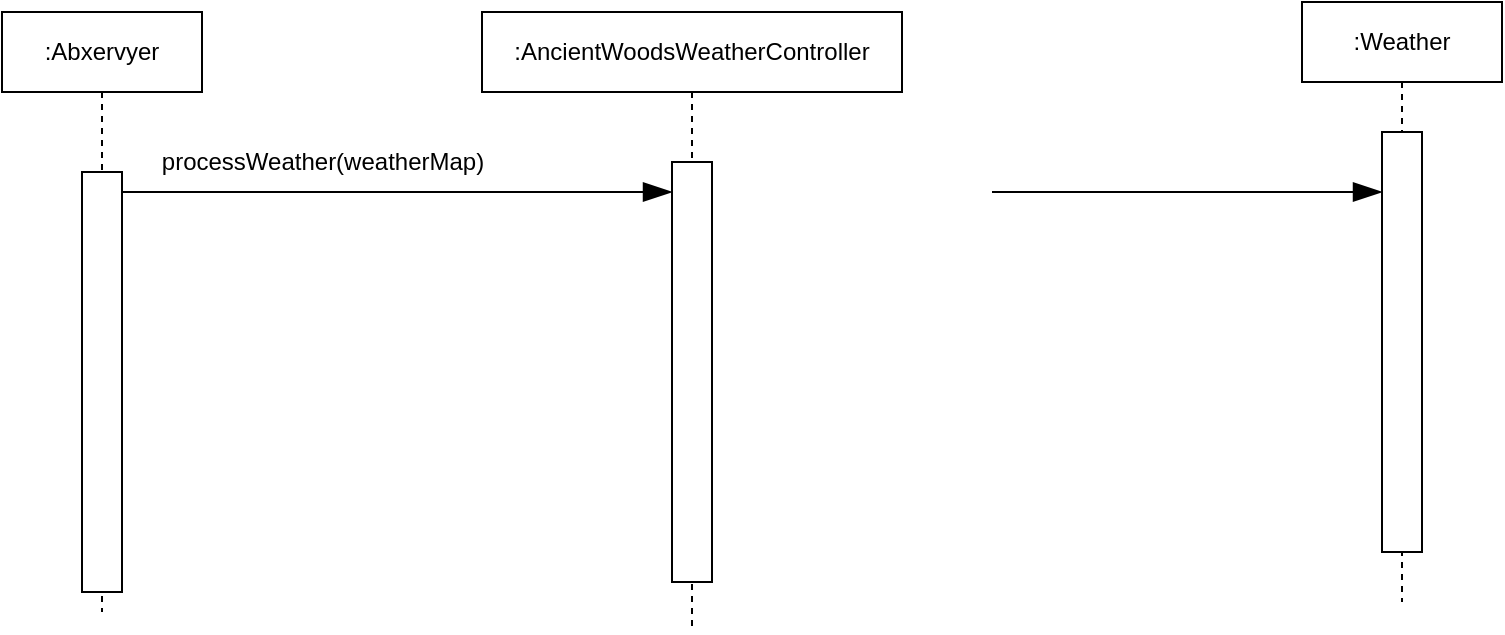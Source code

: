 <mxfile version="22.0.4" type="device">
  <diagram name="Page-1" id="pdIArzNAaK0YGo7IiWCU">
    <mxGraphModel dx="1050" dy="581" grid="1" gridSize="10" guides="1" tooltips="1" connect="1" arrows="1" fold="1" page="1" pageScale="1" pageWidth="850" pageHeight="1100" math="0" shadow="0">
      <root>
        <mxCell id="0" />
        <mxCell id="1" parent="0" />
        <mxCell id="HouYv5_amKxwgHcmpArk-2" value=":Abxervyer" style="shape=umlLifeline;perimeter=lifelinePerimeter;whiteSpace=wrap;html=1;container=1;dropTarget=0;collapsible=0;recursiveResize=0;outlineConnect=0;portConstraint=eastwest;newEdgeStyle={&quot;curved&quot;:0,&quot;rounded&quot;:0};" vertex="1" parent="1">
          <mxGeometry x="90" y="60" width="100" height="300" as="geometry" />
        </mxCell>
        <mxCell id="HouYv5_amKxwgHcmpArk-6" value="" style="html=1;points=[[0,0,0,0,5],[0,1,0,0,-5],[1,0,0,0,5],[1,1,0,0,-5]];perimeter=orthogonalPerimeter;outlineConnect=0;targetShapes=umlLifeline;portConstraint=eastwest;newEdgeStyle={&quot;curved&quot;:0,&quot;rounded&quot;:0};" vertex="1" parent="HouYv5_amKxwgHcmpArk-2">
          <mxGeometry x="40" y="80" width="20" height="210" as="geometry" />
        </mxCell>
        <mxCell id="HouYv5_amKxwgHcmpArk-3" value=":AncientWoodsWeatherController" style="shape=umlLifeline;perimeter=lifelinePerimeter;whiteSpace=wrap;html=1;container=1;dropTarget=0;collapsible=0;recursiveResize=0;outlineConnect=0;portConstraint=eastwest;newEdgeStyle={&quot;curved&quot;:0,&quot;rounded&quot;:0};" vertex="1" parent="1">
          <mxGeometry x="330" y="60" width="210" height="310" as="geometry" />
        </mxCell>
        <mxCell id="HouYv5_amKxwgHcmpArk-7" value="" style="html=1;points=[[0,0,0,0,5],[0,1,0,0,-5],[1,0,0,0,5],[1,1,0,0,-5]];perimeter=orthogonalPerimeter;outlineConnect=0;targetShapes=umlLifeline;portConstraint=eastwest;newEdgeStyle={&quot;curved&quot;:0,&quot;rounded&quot;:0};" vertex="1" parent="HouYv5_amKxwgHcmpArk-3">
          <mxGeometry x="95" y="75" width="20" height="210" as="geometry" />
        </mxCell>
        <mxCell id="HouYv5_amKxwgHcmpArk-4" value="" style="endArrow=blockThin;endFill=1;endSize=12;html=1;rounded=0;" edge="1" parent="1" target="HouYv5_amKxwgHcmpArk-7">
          <mxGeometry width="160" relative="1" as="geometry">
            <mxPoint x="150" y="150" as="sourcePoint" />
            <mxPoint x="354.5" y="150" as="targetPoint" />
          </mxGeometry>
        </mxCell>
        <mxCell id="HouYv5_amKxwgHcmpArk-8" value=":Weather" style="shape=umlLifeline;perimeter=lifelinePerimeter;whiteSpace=wrap;html=1;container=1;dropTarget=0;collapsible=0;recursiveResize=0;outlineConnect=0;portConstraint=eastwest;newEdgeStyle={&quot;curved&quot;:0,&quot;rounded&quot;:0};" vertex="1" parent="1">
          <mxGeometry x="740" y="55" width="100" height="300" as="geometry" />
        </mxCell>
        <mxCell id="HouYv5_amKxwgHcmpArk-9" value="" style="html=1;points=[[0,0,0,0,5],[0,1,0,0,-5],[1,0,0,0,5],[1,1,0,0,-5]];perimeter=orthogonalPerimeter;outlineConnect=0;targetShapes=umlLifeline;portConstraint=eastwest;newEdgeStyle={&quot;curved&quot;:0,&quot;rounded&quot;:0};" vertex="1" parent="HouYv5_amKxwgHcmpArk-8">
          <mxGeometry x="40" y="65" width="20" height="210" as="geometry" />
        </mxCell>
        <mxCell id="HouYv5_amKxwgHcmpArk-12" value="processWeather(weatherMap)" style="text;html=1;align=center;verticalAlign=middle;resizable=0;points=[];autosize=1;strokeColor=none;fillColor=none;" vertex="1" parent="1">
          <mxGeometry x="160" y="120" width="180" height="30" as="geometry" />
        </mxCell>
        <mxCell id="HouYv5_amKxwgHcmpArk-15" value="" style="endArrow=blockThin;endFill=1;endSize=12;html=1;rounded=0;" edge="1" parent="1">
          <mxGeometry width="160" relative="1" as="geometry">
            <mxPoint x="585" y="150" as="sourcePoint" />
            <mxPoint x="780" y="150" as="targetPoint" />
          </mxGeometry>
        </mxCell>
      </root>
    </mxGraphModel>
  </diagram>
</mxfile>
